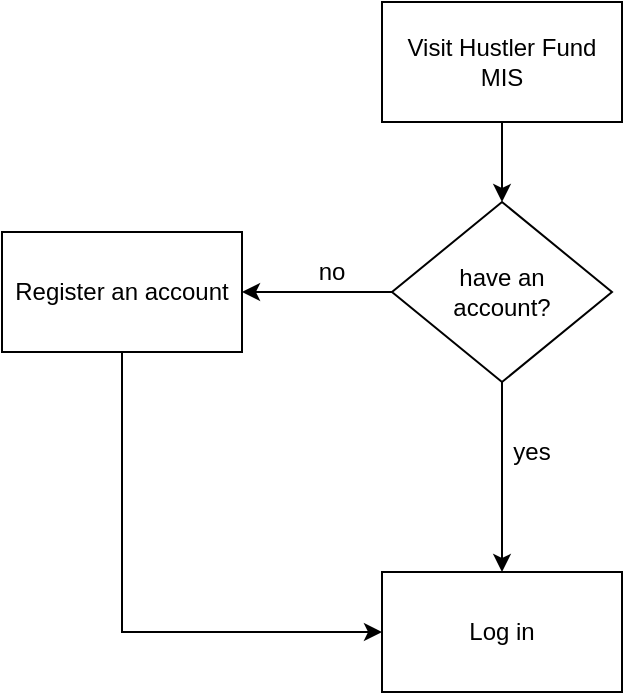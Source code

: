 <mxfile version="20.5.1" type="github">
  <diagram id="C5RBs43oDa-KdzZeNtuy" name="Page-1">
    <mxGraphModel dx="1038" dy="536" grid="1" gridSize="10" guides="1" tooltips="1" connect="1" arrows="1" fold="1" page="1" pageScale="1" pageWidth="827" pageHeight="1169" math="0" shadow="0">
      <root>
        <mxCell id="WIyWlLk6GJQsqaUBKTNV-0" />
        <mxCell id="WIyWlLk6GJQsqaUBKTNV-1" parent="WIyWlLk6GJQsqaUBKTNV-0" />
        <mxCell id="2E20e05wh0Ns_q2YyygR-3" value="" style="edgeStyle=orthogonalEdgeStyle;rounded=0;orthogonalLoop=1;jettySize=auto;html=1;" edge="1" parent="WIyWlLk6GJQsqaUBKTNV-1" source="2E20e05wh0Ns_q2YyygR-1" target="2E20e05wh0Ns_q2YyygR-2">
          <mxGeometry relative="1" as="geometry" />
        </mxCell>
        <mxCell id="2E20e05wh0Ns_q2YyygR-1" value="Visit Hustler Fund MIS" style="rounded=0;whiteSpace=wrap;html=1;" vertex="1" parent="WIyWlLk6GJQsqaUBKTNV-1">
          <mxGeometry x="210" y="60" width="120" height="60" as="geometry" />
        </mxCell>
        <mxCell id="2E20e05wh0Ns_q2YyygR-5" value="" style="edgeStyle=orthogonalEdgeStyle;rounded=0;orthogonalLoop=1;jettySize=auto;html=1;" edge="1" parent="WIyWlLk6GJQsqaUBKTNV-1" source="2E20e05wh0Ns_q2YyygR-2" target="2E20e05wh0Ns_q2YyygR-4">
          <mxGeometry relative="1" as="geometry" />
        </mxCell>
        <mxCell id="2E20e05wh0Ns_q2YyygR-8" value="" style="edgeStyle=orthogonalEdgeStyle;rounded=0;orthogonalLoop=1;jettySize=auto;html=1;" edge="1" parent="WIyWlLk6GJQsqaUBKTNV-1" source="2E20e05wh0Ns_q2YyygR-2" target="2E20e05wh0Ns_q2YyygR-7">
          <mxGeometry relative="1" as="geometry" />
        </mxCell>
        <mxCell id="2E20e05wh0Ns_q2YyygR-2" value="&lt;div&gt;have an&lt;/div&gt;&lt;div&gt;account?&lt;/div&gt;" style="rhombus;whiteSpace=wrap;html=1;rounded=0;" vertex="1" parent="WIyWlLk6GJQsqaUBKTNV-1">
          <mxGeometry x="215" y="160" width="110" height="90" as="geometry" />
        </mxCell>
        <mxCell id="2E20e05wh0Ns_q2YyygR-4" value="Log in" style="whiteSpace=wrap;html=1;rounded=0;" vertex="1" parent="WIyWlLk6GJQsqaUBKTNV-1">
          <mxGeometry x="210" y="345" width="120" height="60" as="geometry" />
        </mxCell>
        <mxCell id="2E20e05wh0Ns_q2YyygR-6" value="yes" style="text;html=1;strokeColor=none;fillColor=none;align=center;verticalAlign=middle;whiteSpace=wrap;rounded=0;" vertex="1" parent="WIyWlLk6GJQsqaUBKTNV-1">
          <mxGeometry x="255" y="270" width="60" height="30" as="geometry" />
        </mxCell>
        <mxCell id="2E20e05wh0Ns_q2YyygR-10" value="" style="edgeStyle=orthogonalEdgeStyle;rounded=0;orthogonalLoop=1;jettySize=auto;html=1;entryX=0;entryY=0.5;entryDx=0;entryDy=0;" edge="1" parent="WIyWlLk6GJQsqaUBKTNV-1" source="2E20e05wh0Ns_q2YyygR-7" target="2E20e05wh0Ns_q2YyygR-4">
          <mxGeometry relative="1" as="geometry">
            <mxPoint x="80" y="325" as="targetPoint" />
            <Array as="points">
              <mxPoint x="80" y="375" />
            </Array>
          </mxGeometry>
        </mxCell>
        <mxCell id="2E20e05wh0Ns_q2YyygR-7" value="Register an account" style="whiteSpace=wrap;html=1;rounded=0;" vertex="1" parent="WIyWlLk6GJQsqaUBKTNV-1">
          <mxGeometry x="20" y="175" width="120" height="60" as="geometry" />
        </mxCell>
        <mxCell id="2E20e05wh0Ns_q2YyygR-11" value="no" style="text;html=1;strokeColor=none;fillColor=none;align=center;verticalAlign=middle;whiteSpace=wrap;rounded=0;" vertex="1" parent="WIyWlLk6GJQsqaUBKTNV-1">
          <mxGeometry x="155" y="180" width="60" height="30" as="geometry" />
        </mxCell>
      </root>
    </mxGraphModel>
  </diagram>
</mxfile>
